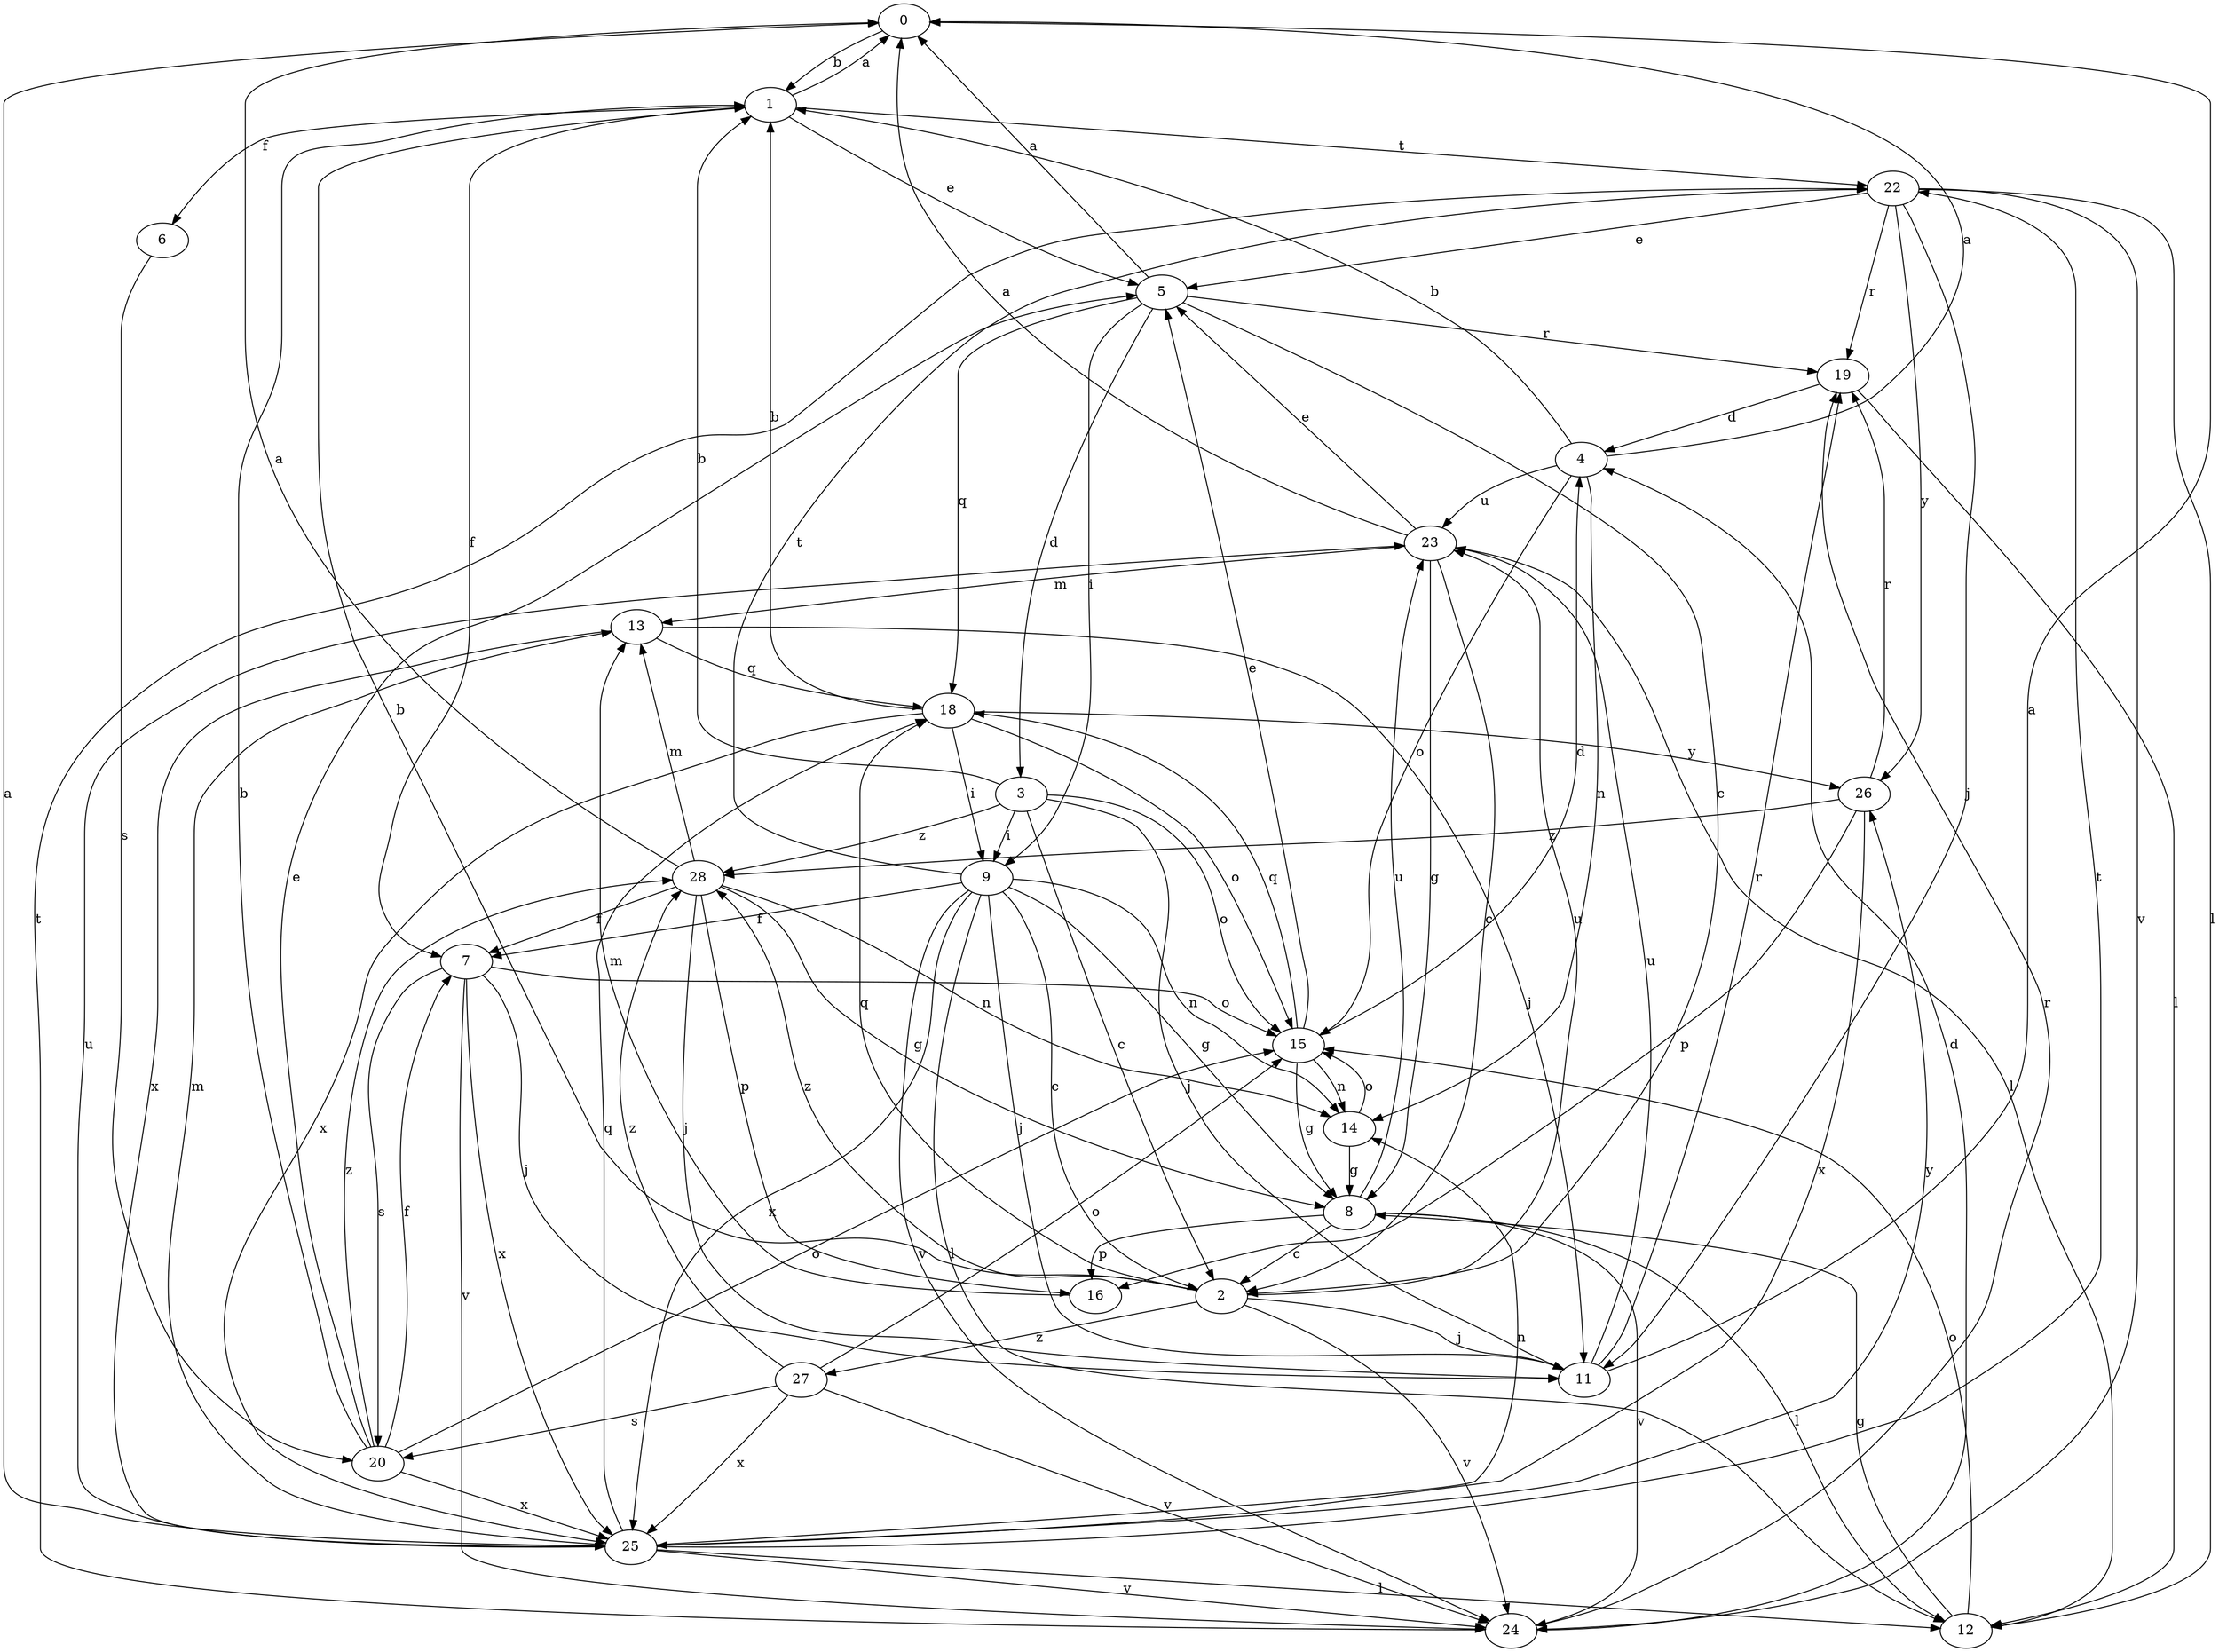 strict digraph  {
0;
1;
2;
3;
4;
5;
6;
7;
8;
9;
11;
12;
13;
14;
15;
16;
18;
19;
20;
22;
23;
24;
25;
26;
27;
28;
0 -> 1  [label=b];
1 -> 0  [label=a];
1 -> 5  [label=e];
1 -> 6  [label=f];
1 -> 7  [label=f];
1 -> 22  [label=t];
2 -> 1  [label=b];
2 -> 11  [label=j];
2 -> 18  [label=q];
2 -> 23  [label=u];
2 -> 24  [label=v];
2 -> 27  [label=z];
2 -> 28  [label=z];
3 -> 1  [label=b];
3 -> 2  [label=c];
3 -> 9  [label=i];
3 -> 11  [label=j];
3 -> 15  [label=o];
3 -> 28  [label=z];
4 -> 0  [label=a];
4 -> 1  [label=b];
4 -> 14  [label=n];
4 -> 15  [label=o];
4 -> 23  [label=u];
5 -> 0  [label=a];
5 -> 2  [label=c];
5 -> 3  [label=d];
5 -> 9  [label=i];
5 -> 18  [label=q];
5 -> 19  [label=r];
6 -> 20  [label=s];
7 -> 11  [label=j];
7 -> 15  [label=o];
7 -> 20  [label=s];
7 -> 24  [label=v];
7 -> 25  [label=x];
8 -> 2  [label=c];
8 -> 12  [label=l];
8 -> 16  [label=p];
8 -> 23  [label=u];
8 -> 24  [label=v];
9 -> 2  [label=c];
9 -> 7  [label=f];
9 -> 8  [label=g];
9 -> 11  [label=j];
9 -> 12  [label=l];
9 -> 14  [label=n];
9 -> 22  [label=t];
9 -> 24  [label=v];
9 -> 25  [label=x];
11 -> 0  [label=a];
11 -> 19  [label=r];
11 -> 23  [label=u];
12 -> 8  [label=g];
12 -> 15  [label=o];
13 -> 11  [label=j];
13 -> 18  [label=q];
13 -> 25  [label=x];
14 -> 8  [label=g];
14 -> 15  [label=o];
15 -> 4  [label=d];
15 -> 5  [label=e];
15 -> 8  [label=g];
15 -> 14  [label=n];
15 -> 18  [label=q];
16 -> 13  [label=m];
18 -> 1  [label=b];
18 -> 9  [label=i];
18 -> 15  [label=o];
18 -> 25  [label=x];
18 -> 26  [label=y];
19 -> 4  [label=d];
19 -> 12  [label=l];
20 -> 1  [label=b];
20 -> 5  [label=e];
20 -> 7  [label=f];
20 -> 15  [label=o];
20 -> 25  [label=x];
20 -> 28  [label=z];
22 -> 5  [label=e];
22 -> 11  [label=j];
22 -> 12  [label=l];
22 -> 19  [label=r];
22 -> 24  [label=v];
22 -> 26  [label=y];
23 -> 0  [label=a];
23 -> 2  [label=c];
23 -> 5  [label=e];
23 -> 8  [label=g];
23 -> 12  [label=l];
23 -> 13  [label=m];
24 -> 4  [label=d];
24 -> 19  [label=r];
24 -> 22  [label=t];
25 -> 0  [label=a];
25 -> 12  [label=l];
25 -> 13  [label=m];
25 -> 14  [label=n];
25 -> 18  [label=q];
25 -> 22  [label=t];
25 -> 23  [label=u];
25 -> 24  [label=v];
25 -> 26  [label=y];
26 -> 16  [label=p];
26 -> 19  [label=r];
26 -> 25  [label=x];
26 -> 28  [label=z];
27 -> 15  [label=o];
27 -> 20  [label=s];
27 -> 24  [label=v];
27 -> 25  [label=x];
27 -> 28  [label=z];
28 -> 0  [label=a];
28 -> 7  [label=f];
28 -> 8  [label=g];
28 -> 11  [label=j];
28 -> 13  [label=m];
28 -> 14  [label=n];
28 -> 16  [label=p];
}

